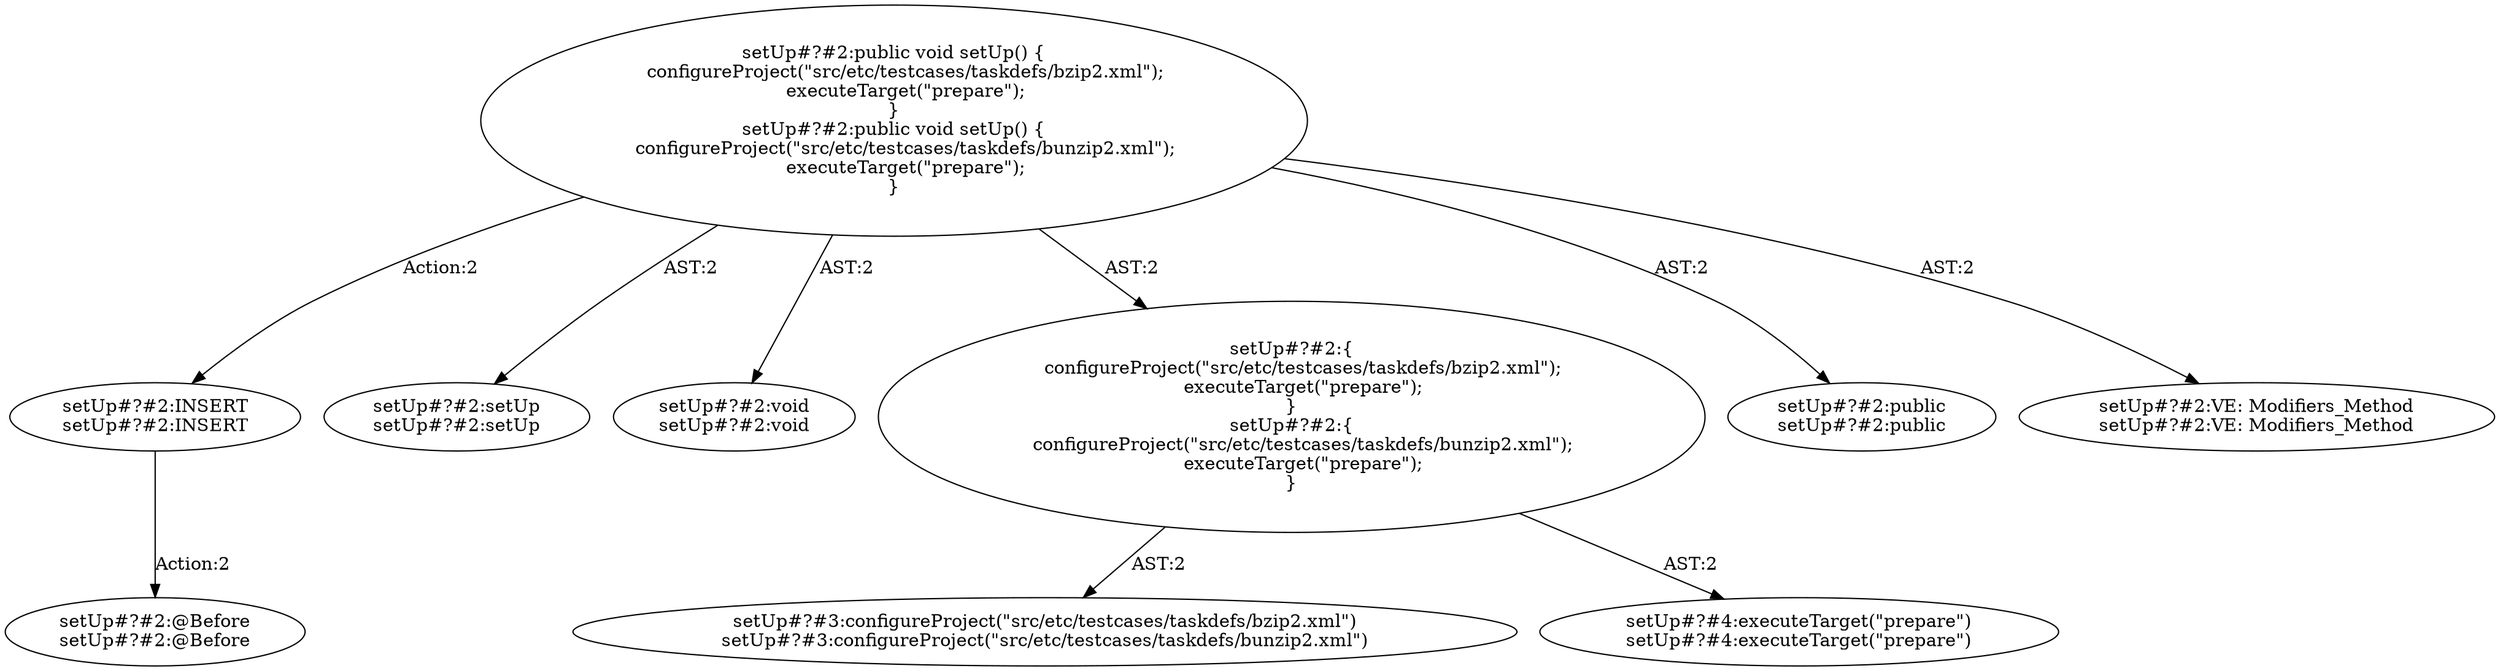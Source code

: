 digraph "Pattern" {
0 [label="setUp#?#2:INSERT
setUp#?#2:INSERT" shape=ellipse]
1 [label="setUp#?#2:public void setUp() \{
    configureProject(\"src/etc/testcases/taskdefs/bzip2.xml\");
    executeTarget(\"prepare\");
\}
setUp#?#2:public void setUp() \{
    configureProject(\"src/etc/testcases/taskdefs/bunzip2.xml\");
    executeTarget(\"prepare\");
\}" shape=ellipse]
2 [label="setUp#?#2:setUp
setUp#?#2:setUp" shape=ellipse]
3 [label="setUp#?#2:void
setUp#?#2:void" shape=ellipse]
4 [label="setUp#?#2:\{
    configureProject(\"src/etc/testcases/taskdefs/bzip2.xml\");
    executeTarget(\"prepare\");
\}
setUp#?#2:\{
    configureProject(\"src/etc/testcases/taskdefs/bunzip2.xml\");
    executeTarget(\"prepare\");
\}" shape=ellipse]
5 [label="setUp#?#3:configureProject(\"src/etc/testcases/taskdefs/bzip2.xml\")
setUp#?#3:configureProject(\"src/etc/testcases/taskdefs/bunzip2.xml\")" shape=ellipse]
6 [label="setUp#?#4:executeTarget(\"prepare\")
setUp#?#4:executeTarget(\"prepare\")" shape=ellipse]
7 [label="setUp#?#2:public
setUp#?#2:public" shape=ellipse]
8 [label="setUp#?#2:VE: Modifiers_Method
setUp#?#2:VE: Modifiers_Method" shape=ellipse]
9 [label="setUp#?#2:@Before
setUp#?#2:@Before" shape=ellipse]
0 -> 9 [label="Action:2"];
1 -> 0 [label="Action:2"];
1 -> 2 [label="AST:2"];
1 -> 3 [label="AST:2"];
1 -> 4 [label="AST:2"];
1 -> 7 [label="AST:2"];
1 -> 8 [label="AST:2"];
4 -> 5 [label="AST:2"];
4 -> 6 [label="AST:2"];
}